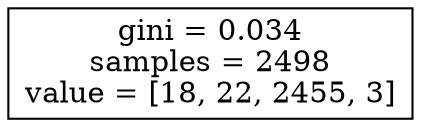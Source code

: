 digraph Tree {
node [shape=box] ;
0 [label="gini = 0.034\nsamples = 2498\nvalue = [18, 22, 2455, 3]"] ;
}